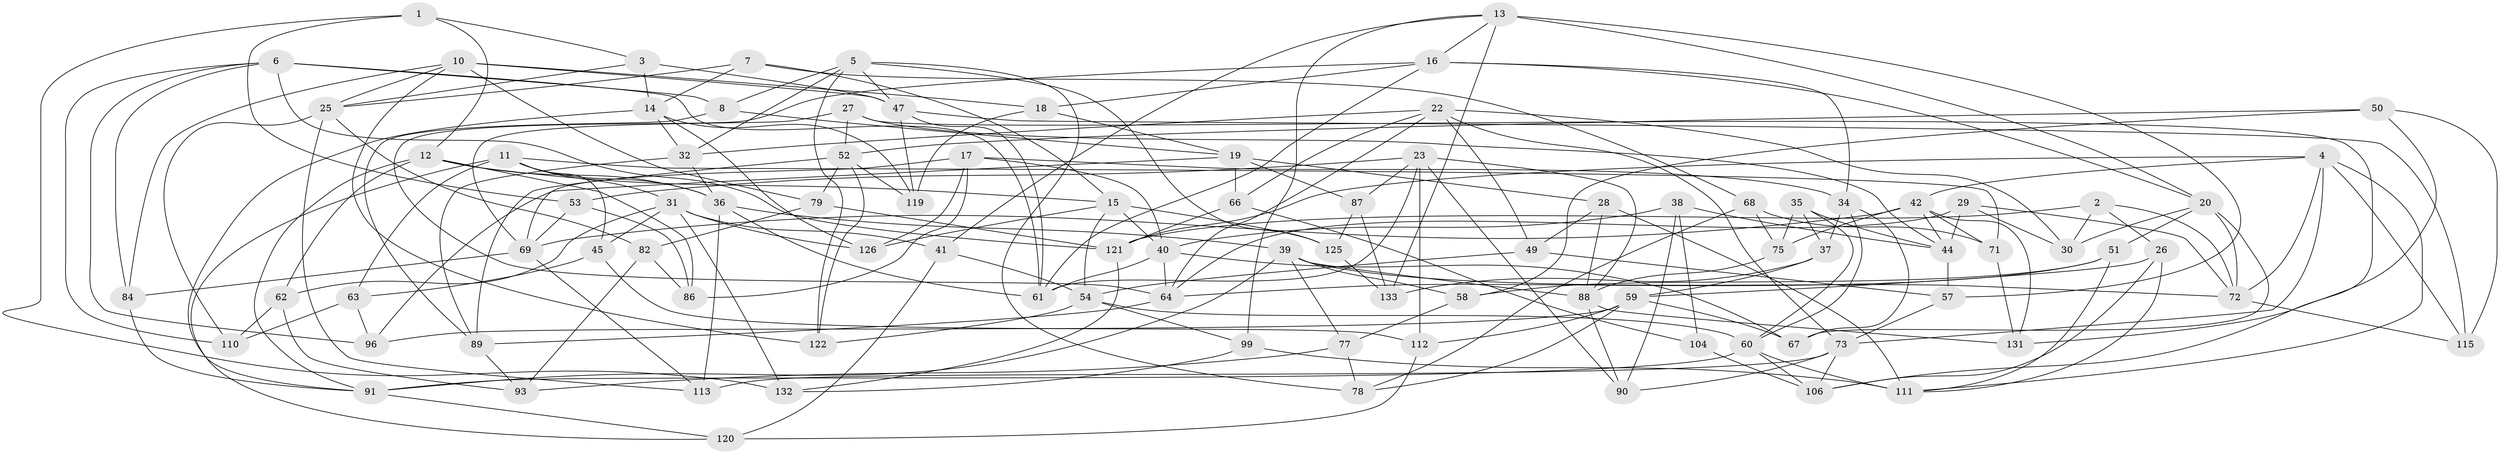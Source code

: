 // original degree distribution, {4: 1.0}
// Generated by graph-tools (version 1.1) at 2025/11/02/27/25 16:11:49]
// undirected, 93 vertices, 223 edges
graph export_dot {
graph [start="1"]
  node [color=gray90,style=filled];
  1;
  2;
  3;
  4 [super="+65"];
  5 [super="+92"];
  6 [super="+9"];
  7;
  8;
  10 [super="+76"];
  11 [super="+43"];
  12 [super="+118"];
  13 [super="+21"];
  14 [super="+100"];
  15 [super="+56"];
  16 [super="+80"];
  17 [super="+33"];
  18;
  19 [super="+102"];
  20 [super="+24"];
  22 [super="+123"];
  23 [super="+108"];
  25 [super="+70"];
  26;
  27;
  28;
  29;
  30;
  31 [super="+81"];
  32 [super="+101"];
  34 [super="+98"];
  35;
  36 [super="+109"];
  37;
  38;
  39 [super="+46"];
  40 [super="+48"];
  41;
  42 [super="+127"];
  44 [super="+128"];
  45;
  47 [super="+107"];
  49;
  50;
  51;
  52 [super="+55"];
  53;
  54 [super="+103"];
  57;
  58;
  59 [super="+85"];
  60 [super="+116"];
  61 [super="+105"];
  62;
  63;
  64 [super="+94"];
  66;
  67;
  68;
  69 [super="+83"];
  71;
  72 [super="+130"];
  73 [super="+74"];
  75;
  77;
  78;
  79;
  82;
  84;
  86;
  87;
  88 [super="+117"];
  89 [super="+97"];
  90;
  91 [super="+95"];
  93;
  96;
  99;
  104;
  106 [super="+114"];
  110;
  111 [super="+129"];
  112;
  113;
  115;
  119;
  120;
  121 [super="+124"];
  122;
  125;
  126;
  131;
  132;
  133;
  1 -- 132;
  1 -- 53;
  1 -- 12;
  1 -- 3;
  2 -- 72;
  2 -- 30;
  2 -- 26;
  2 -- 121;
  3 -- 47;
  3 -- 14;
  3 -- 25;
  4 -- 121;
  4 -- 115;
  4 -- 72;
  4 -- 73;
  4 -- 42;
  4 -- 111;
  5 -- 47;
  5 -- 122;
  5 -- 32;
  5 -- 8;
  5 -- 125;
  5 -- 78;
  6 -- 61;
  6 -- 110;
  6 -- 8;
  6 -- 96;
  6 -- 84;
  6 -- 121;
  7 -- 68;
  7 -- 15;
  7 -- 14;
  7 -- 25;
  8 -- 19;
  8 -- 89;
  10 -- 18;
  10 -- 84;
  10 -- 79;
  10 -- 122;
  10 -- 47;
  10 -- 25;
  11 -- 36;
  11 -- 63;
  11 -- 71;
  11 -- 120;
  11 -- 45;
  11 -- 31;
  12 -- 86;
  12 -- 36;
  12 -- 15;
  12 -- 62;
  12 -- 91;
  13 -- 16;
  13 -- 99;
  13 -- 133;
  13 -- 41;
  13 -- 57;
  13 -- 20;
  14 -- 91;
  14 -- 32;
  14 -- 126;
  14 -- 119;
  15 -- 125;
  15 -- 54;
  15 -- 40;
  15 -- 126;
  16 -- 18;
  16 -- 34;
  16 -- 20;
  16 -- 61;
  16 -- 64;
  17 -- 126;
  17 -- 40;
  17 -- 34 [weight=2];
  17 -- 69;
  17 -- 86;
  18 -- 19;
  18 -- 119;
  19 -- 28;
  19 -- 96;
  19 -- 66;
  19 -- 87;
  20 -- 30;
  20 -- 72;
  20 -- 67;
  20 -- 51;
  22 -- 30;
  22 -- 32;
  22 -- 49;
  22 -- 66;
  22 -- 64;
  22 -- 73;
  23 -- 90;
  23 -- 112;
  23 -- 87;
  23 -- 61;
  23 -- 53;
  23 -- 88;
  25 -- 113;
  25 -- 82;
  25 -- 110;
  26 -- 59;
  26 -- 106;
  26 -- 111;
  27 -- 52;
  27 -- 44;
  27 -- 69;
  27 -- 106;
  28 -- 88;
  28 -- 49;
  28 -- 111;
  29 -- 64;
  29 -- 44;
  29 -- 30;
  29 -- 72;
  31 -- 126;
  31 -- 62;
  31 -- 41;
  31 -- 132;
  31 -- 45;
  32 -- 89 [weight=2];
  32 -- 36;
  34 -- 37;
  34 -- 67;
  34 -- 60;
  35 -- 75;
  35 -- 37;
  35 -- 60;
  35 -- 44;
  36 -- 113;
  36 -- 39;
  36 -- 61;
  37 -- 133;
  37 -- 59;
  38 -- 104;
  38 -- 90;
  38 -- 44;
  38 -- 40;
  39 -- 77;
  39 -- 72;
  39 -- 88;
  39 -- 58;
  39 -- 91;
  40 -- 67;
  40 -- 64;
  40 -- 61;
  41 -- 54;
  41 -- 120;
  42 -- 69;
  42 -- 71;
  42 -- 75;
  42 -- 44;
  42 -- 131;
  44 -- 57;
  45 -- 63;
  45 -- 112;
  47 -- 61;
  47 -- 115;
  47 -- 119;
  49 -- 57;
  49 -- 54;
  50 -- 115;
  50 -- 58;
  50 -- 131;
  50 -- 52;
  51 -- 64;
  51 -- 58;
  51 -- 111;
  52 -- 79;
  52 -- 122;
  52 -- 89;
  52 -- 119;
  53 -- 86;
  53 -- 69;
  54 -- 122;
  54 -- 99;
  54 -- 60;
  57 -- 73;
  58 -- 77;
  59 -- 112;
  59 -- 67;
  59 -- 96;
  59 -- 78;
  60 -- 111;
  60 -- 106;
  60 -- 91;
  62 -- 93;
  62 -- 110;
  63 -- 110;
  63 -- 96;
  64 -- 89;
  66 -- 104;
  66 -- 121;
  68 -- 71;
  68 -- 78;
  68 -- 75;
  69 -- 84;
  69 -- 113;
  71 -- 131;
  72 -- 115;
  73 -- 113;
  73 -- 90;
  73 -- 106;
  75 -- 88;
  77 -- 78;
  77 -- 93;
  79 -- 82;
  79 -- 121;
  82 -- 93;
  82 -- 86;
  84 -- 91;
  87 -- 133;
  87 -- 125;
  88 -- 131;
  88 -- 90;
  89 -- 93;
  91 -- 120;
  99 -- 132;
  99 -- 111;
  104 -- 106 [weight=2];
  112 -- 120;
  121 -- 132;
  125 -- 133;
}
